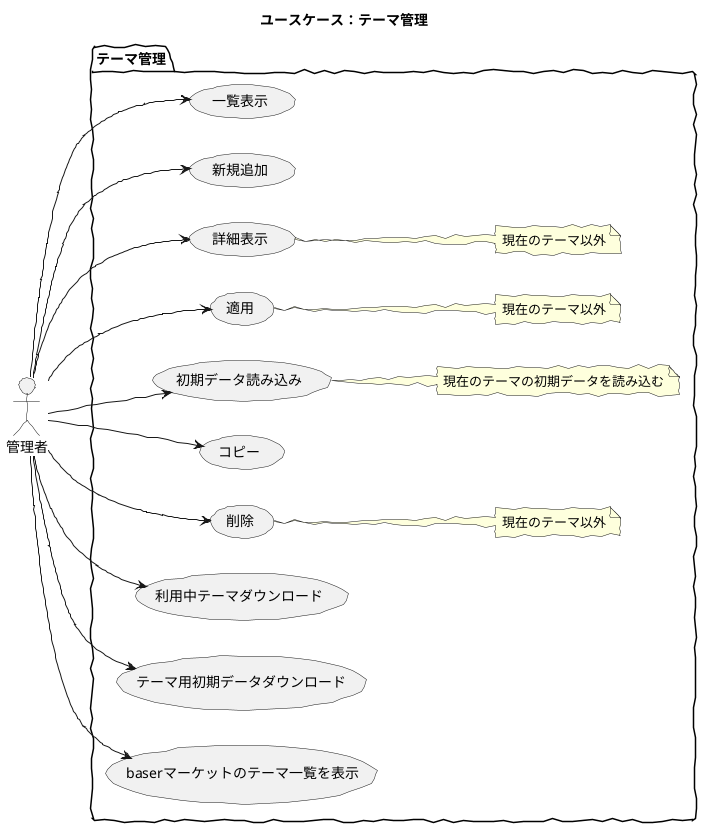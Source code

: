 @startuml

skinparam handwritten true
skinparam backgroundColor white

title ユースケース：テーマ管理

actor 管理者

package テーマ管理 {
	left to right direction
	管理者 -down-> (一覧表示)
	管理者 -down-> (新規追加)
	管理者 -down-> (詳細表示)
	管理者 -down-> (適用)
	管理者 -down-> (初期データ読み込み)
	管理者 -down-> (コピー)
	管理者 -down-> (削除)
	管理者 -down-> (利用中テーマダウンロード)
	管理者 -down-> (テーマ用初期データダウンロード)
	管理者 -down-> (baserマーケットのテーマ一覧を表示)
	note right of 初期データ読み込み
	現在のテーマの初期データを読み込む
	endnote
	note right of 削除
	現在のテーマ以外
	endnote
	note right of 適用
	現在のテーマ以外
	endnote
	note right of 詳細表示
	現在のテーマ以外
	endnote
}

@enduml
